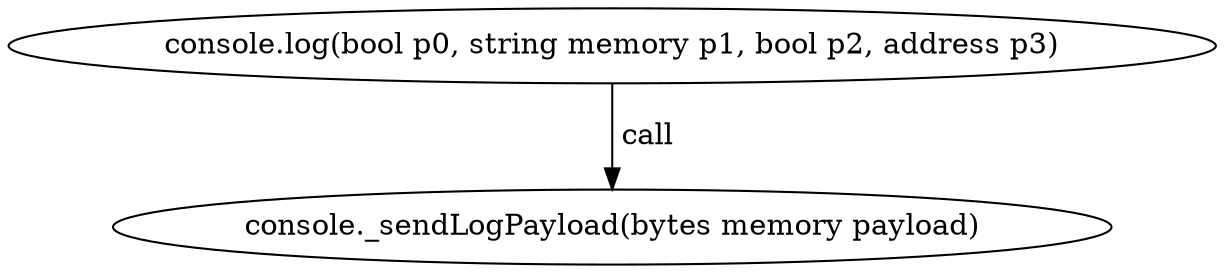digraph "" {
	graph [bb="0,0,488.75,124.8"];
	node [label="\N"];
	"console.log(bool p0, string memory p1, bool p2, address p3)"	 [height=0.5,
		pos="244.38,106.8",
		width=6.7882];
	"console._sendLogPayload(bytes memory payload)"	 [height=0.5,
		pos="244.38,18",
		width=5.7372];
	"console.log(bool p0, string memory p1, bool p2, address p3)" -> "console._sendLogPayload(bytes memory payload)" [key=call,
	label=" call",
	lp="256.23,62.4",
	pos="e,244.38,36.072 244.38,88.401 244.38,76.295 244.38,60.208 244.38,46.467"];
}
digraph "" {
	graph [bb="0,0,488.75,124.8"];
	node [label="\N"];
	"console.log(bool p0, string memory p1, bool p2, address p3)"	 [height=0.5,
		pos="244.38,106.8",
		width=6.7882];
	"console._sendLogPayload(bytes memory payload)"	 [height=0.5,
		pos="244.38,18",
		width=5.7372];
	"console.log(bool p0, string memory p1, bool p2, address p3)" -> "console._sendLogPayload(bytes memory payload)" [key=call,
	label=" call",
	lp="256.23,62.4",
	pos="e,244.38,36.072 244.38,88.401 244.38,76.295 244.38,60.208 244.38,46.467"];
}
